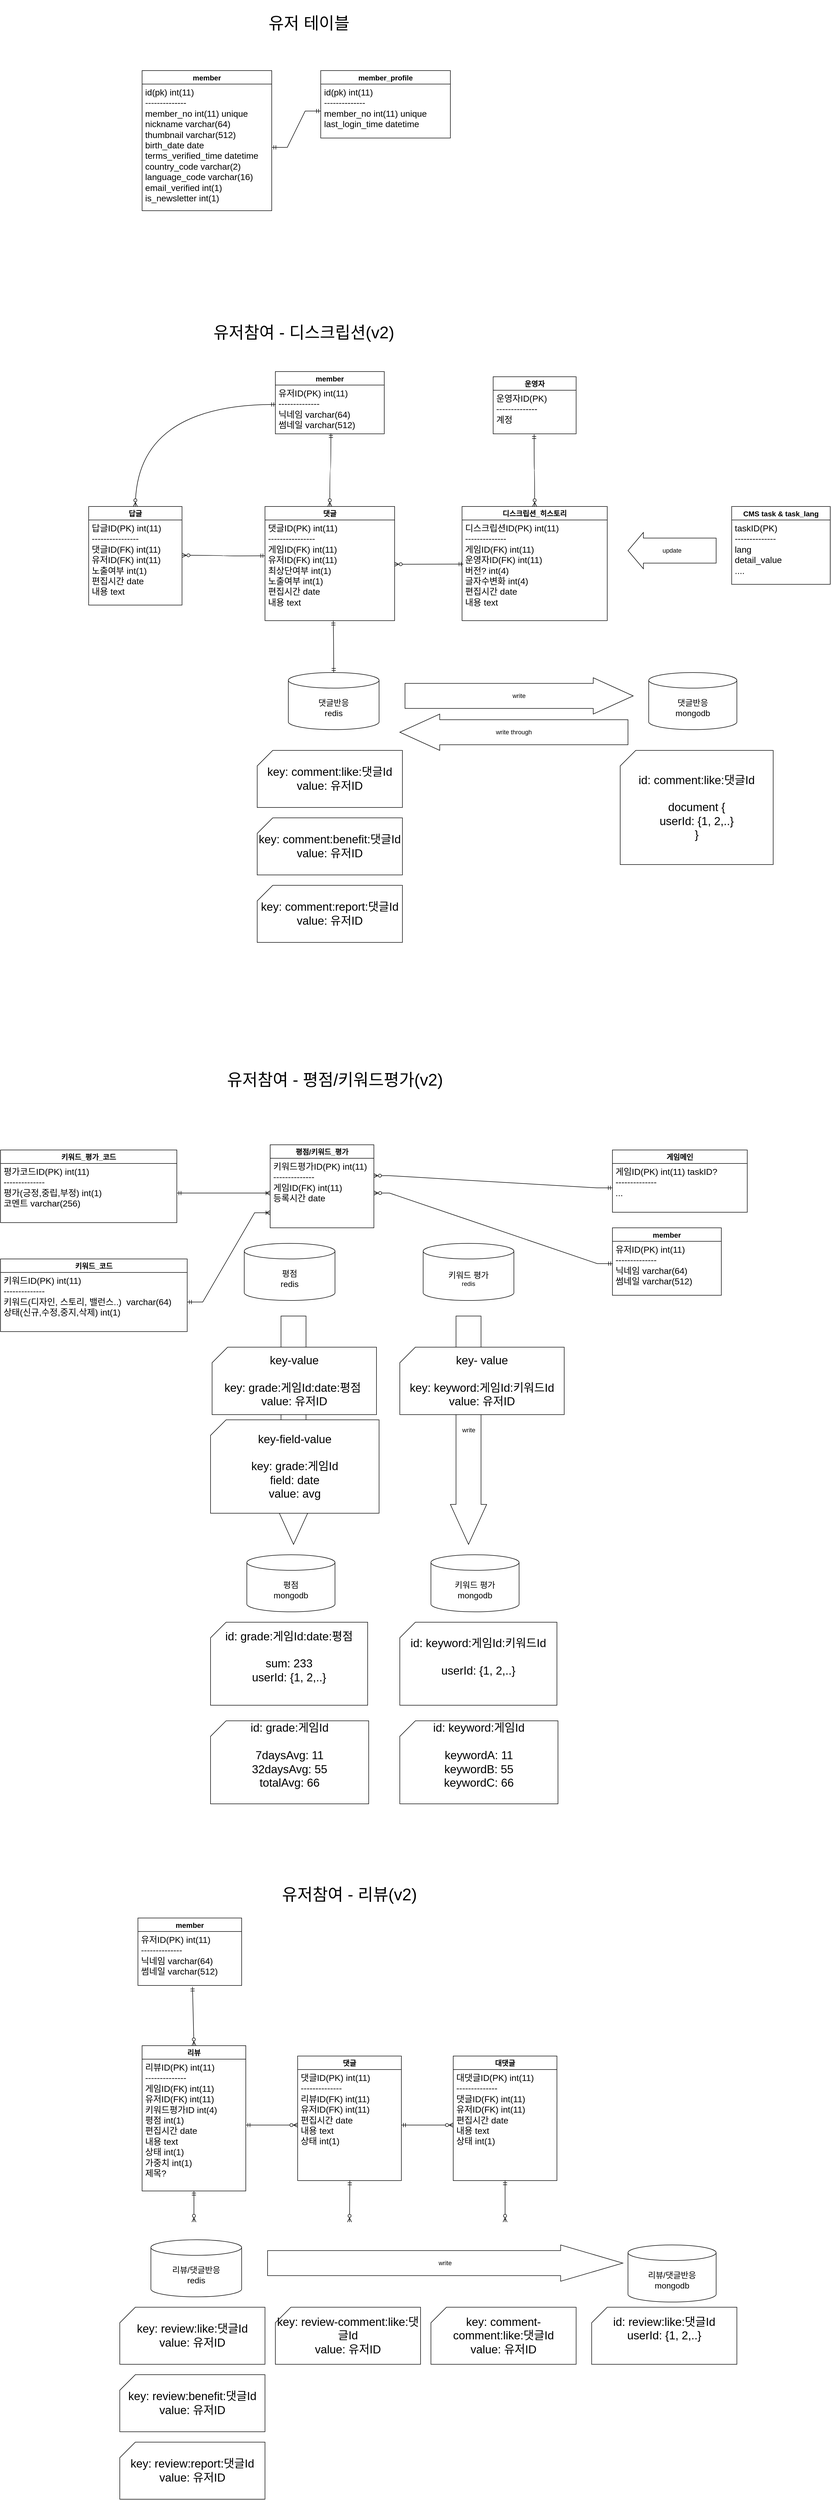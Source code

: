 <mxfile version="21.2.3" type="github">
  <diagram name="페이지-1" id="tg_u4Y_7FqLar1gnm6jB">
    <mxGraphModel dx="3341" dy="-258" grid="1" gridSize="10" guides="1" tooltips="1" connect="1" arrows="1" fold="1" page="1" pageScale="1" pageWidth="827" pageHeight="1169" math="0" shadow="0">
      <root>
        <mxCell id="0" />
        <mxCell id="1" parent="0" />
        <mxCell id="41LWJgd36wJGX9bThd_9-1" value="&lt;span style=&quot;font-size: 32px;&quot;&gt;유저참여 - 디스크립션(v2)&lt;/span&gt;" style="text;html=1;strokeColor=none;fillColor=none;align=center;verticalAlign=middle;whiteSpace=wrap;rounded=0;" vertex="1" parent="1">
          <mxGeometry x="-1240" y="2350" width="510" height="90" as="geometry" />
        </mxCell>
        <mxCell id="41LWJgd36wJGX9bThd_9-2" value="member" style="swimlane;fontStyle=1;childLayout=stackLayout;horizontal=1;startSize=26;horizontalStack=0;resizeParent=1;resizeParentMax=0;resizeLast=0;collapsible=1;marginBottom=0;align=center;fontSize=14;" vertex="1" parent="1">
          <mxGeometry x="-1040" y="2470" width="210" height="120" as="geometry" />
        </mxCell>
        <mxCell id="41LWJgd36wJGX9bThd_9-3" value="유저ID(PK) int(11)&lt;br&gt;--------------&lt;br style=&quot;font-size: 17px;&quot;&gt;닉네임 varchar(64)&lt;br style=&quot;font-size: 17px;&quot;&gt;썸네일 varchar(512)" style="text;strokeColor=none;fillColor=none;spacingLeft=4;spacingRight=4;overflow=hidden;rotatable=0;points=[[0,0.5],[1,0.5]];portConstraint=eastwest;fontSize=17;whiteSpace=wrap;html=1;verticalAlign=top;spacingTop=0;horizontal=1;" vertex="1" parent="41LWJgd36wJGX9bThd_9-2">
          <mxGeometry y="26" width="210" height="94" as="geometry" />
        </mxCell>
        <mxCell id="41LWJgd36wJGX9bThd_9-4" value="운영자" style="swimlane;fontStyle=1;childLayout=stackLayout;horizontal=1;startSize=26;horizontalStack=0;resizeParent=1;resizeParentMax=0;resizeLast=0;collapsible=1;marginBottom=0;align=center;fontSize=14;" vertex="1" parent="1">
          <mxGeometry x="-620" y="2480" width="160" height="110" as="geometry" />
        </mxCell>
        <mxCell id="41LWJgd36wJGX9bThd_9-5" value="운영자ID(PK)&lt;br&gt;--------------&lt;br&gt;계정" style="text;strokeColor=none;fillColor=none;spacingLeft=4;spacingRight=4;overflow=hidden;rotatable=0;points=[[0,0.5],[1,0.5]];portConstraint=eastwest;fontSize=17;whiteSpace=wrap;html=1;verticalAlign=top;spacingTop=0;horizontal=1;" vertex="1" parent="41LWJgd36wJGX9bThd_9-4">
          <mxGeometry y="26" width="160" height="84" as="geometry" />
        </mxCell>
        <mxCell id="41LWJgd36wJGX9bThd_9-6" value="댓글" style="swimlane;fontStyle=1;childLayout=stackLayout;horizontal=1;startSize=26;horizontalStack=0;resizeParent=1;resizeParentMax=0;resizeLast=0;collapsible=1;marginBottom=0;align=center;fontSize=14;" vertex="1" parent="1">
          <mxGeometry x="-1060" y="2730" width="250" height="220" as="geometry" />
        </mxCell>
        <mxCell id="41LWJgd36wJGX9bThd_9-7" value="댓글ID(PK) int(11)&lt;br&gt;----------------&lt;br&gt;게임ID(FK) int(11)&lt;br&gt;유저ID(FK) int(11)&lt;br&gt;최상단여부 int(1)&lt;br&gt;노출여부 int(1)&lt;br&gt;편집시간 date&lt;br&gt;내용 text" style="text;strokeColor=none;fillColor=none;spacingLeft=4;spacingRight=4;overflow=hidden;rotatable=0;points=[[0,0.5],[1,0.5]];portConstraint=eastwest;fontSize=17;whiteSpace=wrap;html=1;verticalAlign=top;spacingTop=0;horizontal=1;" vertex="1" parent="41LWJgd36wJGX9bThd_9-6">
          <mxGeometry y="26" width="250" height="194" as="geometry" />
        </mxCell>
        <mxCell id="41LWJgd36wJGX9bThd_9-8" value="디스크립션_히스토리" style="swimlane;fontStyle=1;childLayout=stackLayout;horizontal=1;startSize=26;horizontalStack=0;resizeParent=1;resizeParentMax=0;resizeLast=0;collapsible=1;marginBottom=0;align=center;fontSize=14;" vertex="1" parent="1">
          <mxGeometry x="-680" y="2730" width="280" height="220" as="geometry" />
        </mxCell>
        <mxCell id="41LWJgd36wJGX9bThd_9-9" value="디스크립션ID(PK) int(11)&lt;br&gt;--------------&lt;br&gt;게임ID(FK) int(11)&lt;br&gt;운영자ID(FK) int(11)&lt;br&gt;버전? int(4)&lt;br style=&quot;border-color: var(--border-color);&quot;&gt;글자수변화 int(4)&lt;br&gt;편집시간 date&lt;br style=&quot;border-color: var(--border-color);&quot;&gt;내용 text" style="text;strokeColor=none;fillColor=none;spacingLeft=4;spacingRight=4;overflow=hidden;rotatable=0;points=[[0,0.5],[1,0.5]];portConstraint=eastwest;fontSize=17;whiteSpace=wrap;html=1;verticalAlign=top;spacingTop=0;horizontal=1;" vertex="1" parent="41LWJgd36wJGX9bThd_9-8">
          <mxGeometry y="26" width="280" height="194" as="geometry" />
        </mxCell>
        <mxCell id="41LWJgd36wJGX9bThd_9-10" value="" style="edgeStyle=orthogonalEdgeStyle;fontSize=12;html=1;endArrow=ERzeroToMany;startArrow=ERmandOne;rounded=0;entryX=0.5;entryY=0;entryDx=0;entryDy=0;exitX=0.494;exitY=1.012;exitDx=0;exitDy=0;exitPerimeter=0;curved=1;" edge="1" parent="1" source="41LWJgd36wJGX9bThd_9-5" target="41LWJgd36wJGX9bThd_9-8">
          <mxGeometry width="100" height="100" relative="1" as="geometry">
            <mxPoint x="-940" y="2740" as="sourcePoint" />
            <mxPoint x="-840" y="2640" as="targetPoint" />
          </mxGeometry>
        </mxCell>
        <mxCell id="41LWJgd36wJGX9bThd_9-11" value="" style="edgeStyle=orthogonalEdgeStyle;fontSize=12;html=1;endArrow=ERzeroToMany;startArrow=ERmandOne;rounded=0;exitX=0.51;exitY=0.989;exitDx=0;exitDy=0;exitPerimeter=0;curved=1;" edge="1" parent="1" source="41LWJgd36wJGX9bThd_9-3" target="41LWJgd36wJGX9bThd_9-6">
          <mxGeometry width="100" height="100" relative="1" as="geometry">
            <mxPoint x="-840" y="2560" as="sourcePoint" />
            <mxPoint x="-839" y="2699" as="targetPoint" />
          </mxGeometry>
        </mxCell>
        <mxCell id="41LWJgd36wJGX9bThd_9-12" value="" style="edgeStyle=orthogonalEdgeStyle;fontSize=12;html=1;endArrow=ERzeroToMany;startArrow=ERmandOne;rounded=0;exitX=0.008;exitY=0.438;exitDx=0;exitDy=0;exitPerimeter=0;curved=1;entryX=0.999;entryY=0.44;entryDx=0;entryDy=0;entryPerimeter=0;" edge="1" parent="1" source="41LWJgd36wJGX9bThd_9-9" target="41LWJgd36wJGX9bThd_9-7">
          <mxGeometry width="100" height="100" relative="1" as="geometry">
            <mxPoint x="-923" y="2569" as="sourcePoint" />
            <mxPoint x="-925" y="2740" as="targetPoint" />
          </mxGeometry>
        </mxCell>
        <mxCell id="41LWJgd36wJGX9bThd_9-13" value="답글" style="swimlane;fontStyle=1;childLayout=stackLayout;horizontal=1;startSize=26;horizontalStack=0;resizeParent=1;resizeParentMax=0;resizeLast=0;collapsible=1;marginBottom=0;align=center;fontSize=14;" vertex="1" parent="1">
          <mxGeometry x="-1400" y="2730" width="180" height="190" as="geometry" />
        </mxCell>
        <mxCell id="41LWJgd36wJGX9bThd_9-14" value="답글ID(PK) int(11)&lt;br style=&quot;border-color: var(--border-color);&quot;&gt;----------------&lt;br&gt;댓글ID(FK) int(11)&lt;br style=&quot;border-color: var(--border-color);&quot;&gt;유저ID(FK) int(11)&lt;br style=&quot;border-color: var(--border-color);&quot;&gt;노출여부 int(1)&lt;br style=&quot;border-color: var(--border-color);&quot;&gt;편집시간 date&lt;br style=&quot;border-color: var(--border-color);&quot;&gt;내용 text" style="text;strokeColor=none;fillColor=none;spacingLeft=4;spacingRight=4;overflow=hidden;rotatable=0;points=[[0,0.5],[1,0.5]];portConstraint=eastwest;fontSize=17;whiteSpace=wrap;html=1;verticalAlign=top;spacingTop=0;horizontal=1;" vertex="1" parent="41LWJgd36wJGX9bThd_9-13">
          <mxGeometry y="26" width="180" height="164" as="geometry" />
        </mxCell>
        <mxCell id="41LWJgd36wJGX9bThd_9-15" value="" style="edgeStyle=orthogonalEdgeStyle;fontSize=12;html=1;endArrow=ERzeroToMany;startArrow=ERmandOne;rounded=0;curved=1;entryX=1.002;entryY=0.415;entryDx=0;entryDy=0;entryPerimeter=0;" edge="1" parent="1" target="41LWJgd36wJGX9bThd_9-14">
          <mxGeometry width="100" height="100" relative="1" as="geometry">
            <mxPoint x="-1060" y="2825" as="sourcePoint" />
            <mxPoint x="-1230" y="2826" as="targetPoint" />
          </mxGeometry>
        </mxCell>
        <mxCell id="41LWJgd36wJGX9bThd_9-16" value="" style="edgeStyle=orthogonalEdgeStyle;fontSize=12;html=1;endArrow=ERzeroToMany;startArrow=ERmandOne;rounded=0;exitX=0.004;exitY=0.397;exitDx=0;exitDy=0;exitPerimeter=0;curved=1;entryX=0.5;entryY=0;entryDx=0;entryDy=0;" edge="1" parent="1" source="41LWJgd36wJGX9bThd_9-3" target="41LWJgd36wJGX9bThd_9-13">
          <mxGeometry width="100" height="100" relative="1" as="geometry">
            <mxPoint x="-1150" y="2505" as="sourcePoint" />
            <mxPoint x="-1152" y="2646" as="targetPoint" />
          </mxGeometry>
        </mxCell>
        <mxCell id="41LWJgd36wJGX9bThd_9-17" value="" style="edgeStyle=orthogonalEdgeStyle;fontSize=12;html=1;endArrow=ERmandOne;startArrow=ERmandOne;rounded=0;exitX=0.5;exitY=0;exitDx=0;exitDy=0;entryX=0.527;entryY=1.003;entryDx=0;entryDy=0;entryPerimeter=0;curved=1;exitPerimeter=0;" edge="1" parent="1" source="41LWJgd36wJGX9bThd_9-18" target="41LWJgd36wJGX9bThd_9-7">
          <mxGeometry width="100" height="100" relative="1" as="geometry">
            <mxPoint x="-925" y="3045" as="sourcePoint" />
            <mxPoint x="-930" y="2965" as="targetPoint" />
          </mxGeometry>
        </mxCell>
        <mxCell id="41LWJgd36wJGX9bThd_9-18" value="&lt;font style=&quot;font-size: 16px;&quot;&gt;댓글반응&lt;br&gt;redis&lt;/font&gt;" style="shape=cylinder3;whiteSpace=wrap;html=1;boundedLbl=1;backgroundOutline=1;size=15;" vertex="1" parent="1">
          <mxGeometry x="-1015" y="3050" width="175" height="110" as="geometry" />
        </mxCell>
        <mxCell id="41LWJgd36wJGX9bThd_9-19" value="&lt;font style=&quot;font-size: 16px;&quot;&gt;댓글반응&lt;br&gt;mongodb&lt;/font&gt;" style="shape=cylinder3;whiteSpace=wrap;html=1;boundedLbl=1;backgroundOutline=1;size=15;" vertex="1" parent="1">
          <mxGeometry x="-320" y="3050" width="170" height="110" as="geometry" />
        </mxCell>
        <mxCell id="41LWJgd36wJGX9bThd_9-20" value="write" style="shape=singleArrow;whiteSpace=wrap;html=1;arrowWidth=0.689;arrowSize=0.175;" vertex="1" parent="1">
          <mxGeometry x="-790" y="3060" width="440" height="70" as="geometry" />
        </mxCell>
        <mxCell id="41LWJgd36wJGX9bThd_9-21" value="&lt;font style=&quot;font-size: 22px;&quot;&gt;key:&amp;nbsp;comment:like:댓글Id&lt;br&gt;value: 유저ID&lt;br&gt;&lt;/font&gt;" style="shape=card;whiteSpace=wrap;html=1;" vertex="1" parent="1">
          <mxGeometry x="-1075" y="3200" width="280" height="110" as="geometry" />
        </mxCell>
        <mxCell id="41LWJgd36wJGX9bThd_9-22" value="&lt;font style=&quot;font-size: 22px;&quot;&gt;key:&amp;nbsp;comment:benefit:댓글Id&lt;br&gt;value: 유저ID&lt;br&gt;&lt;/font&gt;" style="shape=card;whiteSpace=wrap;html=1;" vertex="1" parent="1">
          <mxGeometry x="-1075" y="3330" width="280" height="110" as="geometry" />
        </mxCell>
        <mxCell id="41LWJgd36wJGX9bThd_9-23" value="&lt;font style=&quot;font-size: 22px;&quot;&gt;key:&amp;nbsp;comment:report:댓글Id&lt;br&gt;value: 유저ID&lt;br&gt;&lt;/font&gt;" style="shape=card;whiteSpace=wrap;html=1;" vertex="1" parent="1">
          <mxGeometry x="-1075" y="3460" width="280" height="110" as="geometry" />
        </mxCell>
        <mxCell id="41LWJgd36wJGX9bThd_9-24" value="&lt;font style=&quot;font-size: 22px;&quot;&gt;id: comment:like:댓글Id&lt;br&gt;&lt;br&gt;document {&lt;br&gt;userId: {1, 2,..}&lt;br&gt;}&lt;br&gt;&lt;/font&gt;" style="shape=card;whiteSpace=wrap;html=1;" vertex="1" parent="1">
          <mxGeometry x="-375" y="3200" width="295" height="220" as="geometry" />
        </mxCell>
        <mxCell id="41LWJgd36wJGX9bThd_9-25" value="&lt;font style=&quot;font-size: 32px;&quot;&gt;유저참여 - 평점/키워드평가(v2)&lt;/font&gt;" style="text;html=1;strokeColor=none;fillColor=none;align=center;verticalAlign=middle;whiteSpace=wrap;rounded=0;" vertex="1" parent="1">
          <mxGeometry x="-1180" y="3790" width="510" height="90" as="geometry" />
        </mxCell>
        <mxCell id="41LWJgd36wJGX9bThd_9-26" value="게임메인" style="swimlane;fontStyle=1;childLayout=stackLayout;horizontal=1;startSize=26;horizontalStack=0;resizeParent=1;resizeParentMax=0;resizeLast=0;collapsible=1;marginBottom=0;align=center;fontSize=14;" vertex="1" parent="1">
          <mxGeometry x="-390" y="3970" width="260" height="120" as="geometry" />
        </mxCell>
        <mxCell id="41LWJgd36wJGX9bThd_9-27" value="게임ID(PK) int(11) taskID?&lt;br&gt;--------------&lt;br style=&quot;font-size: 17px;&quot;&gt;..." style="text;strokeColor=none;fillColor=none;spacingLeft=4;spacingRight=4;overflow=hidden;rotatable=0;points=[[0,0.5],[1,0.5]];portConstraint=eastwest;fontSize=17;whiteSpace=wrap;html=1;verticalAlign=top;spacingTop=0;horizontal=1;" vertex="1" parent="41LWJgd36wJGX9bThd_9-26">
          <mxGeometry y="26" width="260" height="94" as="geometry" />
        </mxCell>
        <mxCell id="41LWJgd36wJGX9bThd_9-28" value="평점/키워드_평가" style="swimlane;fontStyle=1;childLayout=stackLayout;horizontal=1;startSize=26;horizontalStack=0;resizeParent=1;resizeParentMax=0;resizeLast=0;collapsible=1;marginBottom=0;align=center;fontSize=14;" vertex="1" parent="1">
          <mxGeometry x="-1050" y="3960" width="200" height="160" as="geometry" />
        </mxCell>
        <mxCell id="41LWJgd36wJGX9bThd_9-29" value="키워드평가ID(PK) int(11)&lt;br&gt;--------------&lt;br&gt;게임ID(FK) int(11)&lt;br&gt;등록시간 date" style="text;strokeColor=none;fillColor=none;spacingLeft=4;spacingRight=4;overflow=hidden;rotatable=0;points=[[0,0.5],[1,0.5]];portConstraint=eastwest;fontSize=17;whiteSpace=wrap;html=1;verticalAlign=top;spacingTop=0;horizontal=1;" vertex="1" parent="41LWJgd36wJGX9bThd_9-28">
          <mxGeometry y="26" width="200" height="134" as="geometry" />
        </mxCell>
        <mxCell id="41LWJgd36wJGX9bThd_9-30" value="키워드_코드" style="swimlane;fontStyle=1;childLayout=stackLayout;horizontal=1;startSize=26;horizontalStack=0;resizeParent=1;resizeParentMax=0;resizeLast=0;collapsible=1;marginBottom=0;align=center;fontSize=14;" vertex="1" parent="1">
          <mxGeometry x="-1570" y="4180" width="360" height="140" as="geometry" />
        </mxCell>
        <mxCell id="41LWJgd36wJGX9bThd_9-31" value="키워드ID(PK) int(11)&lt;br&gt;--------------&lt;br&gt;키워드(디자인, 스토리, 밸런스..)&amp;nbsp; varchar(64)&lt;br&gt;상태(신규,수정,중지,삭제) int(1)" style="text;strokeColor=none;fillColor=none;spacingLeft=4;spacingRight=4;overflow=hidden;rotatable=0;points=[[0,0.5],[1,0.5]];portConstraint=eastwest;fontSize=17;whiteSpace=wrap;html=1;verticalAlign=top;spacingTop=0;horizontal=1;" vertex="1" parent="41LWJgd36wJGX9bThd_9-30">
          <mxGeometry y="26" width="360" height="114" as="geometry" />
        </mxCell>
        <mxCell id="41LWJgd36wJGX9bThd_9-32" value="키워드_평가_코드" style="swimlane;fontStyle=1;childLayout=stackLayout;horizontal=1;startSize=26;horizontalStack=0;resizeParent=1;resizeParentMax=0;resizeLast=0;collapsible=1;marginBottom=0;align=center;fontSize=14;" vertex="1" parent="1">
          <mxGeometry x="-1570" y="3970" width="340" height="140" as="geometry" />
        </mxCell>
        <mxCell id="41LWJgd36wJGX9bThd_9-33" value="평가코드ID(PK) int(11)&lt;br&gt;--------------&lt;br&gt;평가(긍정,중립,부정) int(1)&lt;br&gt;코멘트 varchar(256)" style="text;strokeColor=none;fillColor=none;spacingLeft=4;spacingRight=4;overflow=hidden;rotatable=0;points=[[0,0.5],[1,0.5]];portConstraint=eastwest;fontSize=17;whiteSpace=wrap;html=1;verticalAlign=top;spacingTop=0;horizontal=1;" vertex="1" parent="41LWJgd36wJGX9bThd_9-32">
          <mxGeometry y="26" width="340" height="114" as="geometry" />
        </mxCell>
        <mxCell id="41LWJgd36wJGX9bThd_9-34" value="" style="edgeStyle=entityRelationEdgeStyle;fontSize=12;html=1;endArrow=ERzeroToMany;startArrow=ERmandOne;rounded=0;entryX=0.998;entryY=0.25;entryDx=0;entryDy=0;entryPerimeter=0;" edge="1" parent="1" source="41LWJgd36wJGX9bThd_9-27" target="41LWJgd36wJGX9bThd_9-29">
          <mxGeometry width="100" height="100" relative="1" as="geometry">
            <mxPoint x="-1000" y="4140" as="sourcePoint" />
            <mxPoint x="-900" y="4040" as="targetPoint" />
          </mxGeometry>
        </mxCell>
        <mxCell id="41LWJgd36wJGX9bThd_9-35" value="" style="edgeStyle=entityRelationEdgeStyle;fontSize=12;html=1;endArrow=ERoneToMany;startArrow=ERmandOne;rounded=0;entryX=0;entryY=0.5;entryDx=0;entryDy=0;" edge="1" parent="1" source="41LWJgd36wJGX9bThd_9-33" target="41LWJgd36wJGX9bThd_9-29">
          <mxGeometry width="100" height="100" relative="1" as="geometry">
            <mxPoint x="-1000" y="4140" as="sourcePoint" />
            <mxPoint x="-900" y="4040" as="targetPoint" />
          </mxGeometry>
        </mxCell>
        <mxCell id="41LWJgd36wJGX9bThd_9-36" value="" style="edgeStyle=entityRelationEdgeStyle;fontSize=12;html=1;endArrow=ERoneToMany;startArrow=ERmandOne;rounded=0;exitX=1;exitY=0.5;exitDx=0;exitDy=0;" edge="1" parent="1" source="41LWJgd36wJGX9bThd_9-31">
          <mxGeometry width="100" height="100" relative="1" as="geometry">
            <mxPoint x="-1150" y="4063" as="sourcePoint" />
            <mxPoint x="-1050" y="4091" as="targetPoint" />
          </mxGeometry>
        </mxCell>
        <mxCell id="41LWJgd36wJGX9bThd_9-37" value="&lt;span style=&quot;font-size: 16px;&quot;&gt;평점&lt;br&gt;redis&lt;br&gt;&lt;/span&gt;" style="shape=cylinder3;whiteSpace=wrap;html=1;boundedLbl=1;backgroundOutline=1;size=15;" vertex="1" parent="1">
          <mxGeometry x="-1100" y="4150" width="175" height="110" as="geometry" />
        </mxCell>
        <mxCell id="41LWJgd36wJGX9bThd_9-38" value="&lt;font style=&quot;font-size: 16px;&quot;&gt;평점&lt;br&gt;mongodb&lt;/font&gt;" style="shape=cylinder3;whiteSpace=wrap;html=1;boundedLbl=1;backgroundOutline=1;size=15;" vertex="1" parent="1">
          <mxGeometry x="-1095" y="4750" width="170" height="110" as="geometry" />
        </mxCell>
        <mxCell id="41LWJgd36wJGX9bThd_9-39" value="&lt;font style=&quot;font-size: 22px;&quot;&gt;id: grade:게임Id:date:평점&lt;br&gt;&lt;br&gt;sum: 233&lt;br&gt;userId: {1, 2,..}&lt;br&gt;&lt;br&gt;&lt;/font&gt;" style="shape=card;whiteSpace=wrap;html=1;" vertex="1" parent="1">
          <mxGeometry x="-1165" y="4880" width="303" height="160" as="geometry" />
        </mxCell>
        <mxCell id="41LWJgd36wJGX9bThd_9-40" value="member" style="swimlane;fontStyle=1;childLayout=stackLayout;horizontal=1;startSize=26;horizontalStack=0;resizeParent=1;resizeParentMax=0;resizeLast=0;collapsible=1;marginBottom=0;align=center;fontSize=14;" vertex="1" parent="1">
          <mxGeometry x="-390" y="4120" width="210" height="130" as="geometry" />
        </mxCell>
        <mxCell id="41LWJgd36wJGX9bThd_9-41" value="유저ID(PK) int(11)&lt;br&gt;--------------&lt;br style=&quot;font-size: 17px;&quot;&gt;닉네임 varchar(64)&lt;br style=&quot;font-size: 17px;&quot;&gt;썸네일 varchar(512)" style="text;strokeColor=none;fillColor=none;spacingLeft=4;spacingRight=4;overflow=hidden;rotatable=0;points=[[0,0.5],[1,0.5]];portConstraint=eastwest;fontSize=17;whiteSpace=wrap;html=1;verticalAlign=top;spacingTop=0;horizontal=1;" vertex="1" parent="41LWJgd36wJGX9bThd_9-40">
          <mxGeometry y="26" width="210" height="104" as="geometry" />
        </mxCell>
        <mxCell id="41LWJgd36wJGX9bThd_9-42" value="write" style="shape=singleArrow;whiteSpace=wrap;html=1;arrowWidth=0.689;arrowSize=0.175;direction=south;" vertex="1" parent="1">
          <mxGeometry x="-1040" y="4290" width="70" height="440" as="geometry" />
        </mxCell>
        <mxCell id="41LWJgd36wJGX9bThd_9-43" value="&lt;font style=&quot;font-size: 22px;&quot;&gt;key-value&lt;br&gt;&lt;br&gt;key:&amp;nbsp;grade:게임Id:date:평점&amp;nbsp;&lt;br&gt;value: 유저ID&lt;br&gt;&lt;/font&gt;" style="shape=card;whiteSpace=wrap;html=1;" vertex="1" parent="1">
          <mxGeometry x="-1162" y="4350" width="317" height="130" as="geometry" />
        </mxCell>
        <mxCell id="41LWJgd36wJGX9bThd_9-44" value="&lt;font style=&quot;font-size: 22px;&quot;&gt;key-field-value&lt;br&gt;&lt;br&gt;key:&amp;nbsp;grade:게임Id&lt;br&gt;field: date &lt;br&gt;value: avg&lt;br&gt;&lt;/font&gt;" style="shape=card;whiteSpace=wrap;html=1;" vertex="1" parent="1">
          <mxGeometry x="-1165" y="4490" width="325" height="180" as="geometry" />
        </mxCell>
        <mxCell id="41LWJgd36wJGX9bThd_9-45" value="&lt;font style=&quot;font-size: 22px;&quot;&gt;id: grade:게임Id&lt;br&gt;&lt;br&gt;7daysAvg: 11&lt;br&gt;32daysAvg: 55&lt;br&gt;totalAvg: 66&lt;br&gt;&lt;br&gt;&lt;/font&gt;" style="shape=card;whiteSpace=wrap;html=1;" vertex="1" parent="1">
          <mxGeometry x="-1165" y="5070" width="305" height="160" as="geometry" />
        </mxCell>
        <mxCell id="41LWJgd36wJGX9bThd_9-46" value="" style="edgeStyle=entityRelationEdgeStyle;fontSize=12;html=1;endArrow=ERzeroToMany;startArrow=ERmandOne;rounded=0;entryX=1;entryY=0.5;entryDx=0;entryDy=0;exitX=0.003;exitY=0.413;exitDx=0;exitDy=0;exitPerimeter=0;" edge="1" parent="1" source="41LWJgd36wJGX9bThd_9-41" target="41LWJgd36wJGX9bThd_9-29">
          <mxGeometry width="100" height="100" relative="1" as="geometry">
            <mxPoint x="-350" y="4170" as="sourcePoint" />
            <mxPoint x="-810" y="4180" as="targetPoint" />
          </mxGeometry>
        </mxCell>
        <mxCell id="41LWJgd36wJGX9bThd_9-47" value="&lt;span style=&quot;font-size: 16px;&quot;&gt;키워드 평가&lt;br&gt;&lt;/span&gt;redis" style="shape=cylinder3;whiteSpace=wrap;html=1;boundedLbl=1;backgroundOutline=1;size=15;" vertex="1" parent="1">
          <mxGeometry x="-755" y="4150" width="175" height="110" as="geometry" />
        </mxCell>
        <mxCell id="41LWJgd36wJGX9bThd_9-48" value="write" style="shape=singleArrow;whiteSpace=wrap;html=1;arrowWidth=0.689;arrowSize=0.175;direction=south;" vertex="1" parent="1">
          <mxGeometry x="-702.5" y="4290" width="70" height="440" as="geometry" />
        </mxCell>
        <mxCell id="41LWJgd36wJGX9bThd_9-49" value="&lt;font style=&quot;font-size: 22px;&quot;&gt;key- value&lt;br&gt;&lt;br&gt;key:&amp;nbsp;keyword:게임Id:키워드Id&lt;br&gt;value: 유저ID&lt;br&gt;&lt;/font&gt;" style="shape=card;whiteSpace=wrap;html=1;" vertex="1" parent="1">
          <mxGeometry x="-800" y="4350" width="317" height="130" as="geometry" />
        </mxCell>
        <mxCell id="41LWJgd36wJGX9bThd_9-50" value="&lt;font style=&quot;font-size: 16px;&quot;&gt;키워드 평가&lt;br&gt;mongodb&lt;/font&gt;" style="shape=cylinder3;whiteSpace=wrap;html=1;boundedLbl=1;backgroundOutline=1;size=15;" vertex="1" parent="1">
          <mxGeometry x="-740" y="4750" width="170" height="110" as="geometry" />
        </mxCell>
        <mxCell id="41LWJgd36wJGX9bThd_9-51" value="&lt;font style=&quot;font-size: 22px;&quot;&gt;id: keyword:게임Id:키워드Id&lt;br&gt;&lt;br&gt;userId: {1, 2,..}&lt;br&gt;&lt;br&gt;&lt;/font&gt;" style="shape=card;whiteSpace=wrap;html=1;" vertex="1" parent="1">
          <mxGeometry x="-800" y="4880" width="303" height="160" as="geometry" />
        </mxCell>
        <mxCell id="41LWJgd36wJGX9bThd_9-52" value="&lt;font style=&quot;font-size: 22px;&quot;&gt;id: keyword:게임Id&lt;br&gt;&lt;br&gt;keywordA: 11&lt;br&gt;keywordB: 55&lt;br&gt;keywordC: 66&lt;br&gt;&lt;br&gt;&lt;/font&gt;" style="shape=card;whiteSpace=wrap;html=1;" vertex="1" parent="1">
          <mxGeometry x="-800" y="5070" width="305" height="160" as="geometry" />
        </mxCell>
        <mxCell id="41LWJgd36wJGX9bThd_9-53" value="&lt;font style=&quot;font-size: 32px;&quot;&gt;유저참여 - 리뷰(v2)&lt;/font&gt;" style="text;html=1;strokeColor=none;fillColor=none;align=center;verticalAlign=middle;whiteSpace=wrap;rounded=0;" vertex="1" parent="1">
          <mxGeometry x="-1152" y="5360" width="510" height="90" as="geometry" />
        </mxCell>
        <mxCell id="41LWJgd36wJGX9bThd_9-54" value="member" style="swimlane;fontStyle=1;childLayout=stackLayout;horizontal=1;startSize=26;horizontalStack=0;resizeParent=1;resizeParentMax=0;resizeLast=0;collapsible=1;marginBottom=0;align=center;fontSize=14;" vertex="1" parent="1">
          <mxGeometry x="-1305" y="5450" width="200" height="130" as="geometry" />
        </mxCell>
        <mxCell id="41LWJgd36wJGX9bThd_9-55" value="유저ID(PK) int(11)&lt;br&gt;--------------&lt;br style=&quot;font-size: 17px;&quot;&gt;닉네임 varchar(64)&lt;br style=&quot;font-size: 17px;&quot;&gt;썸네일 varchar(512)" style="text;strokeColor=none;fillColor=none;spacingLeft=4;spacingRight=4;overflow=hidden;rotatable=0;points=[[0,0.5],[1,0.5]];portConstraint=eastwest;fontSize=17;whiteSpace=wrap;html=1;verticalAlign=top;spacingTop=0;horizontal=1;" vertex="1" parent="41LWJgd36wJGX9bThd_9-54">
          <mxGeometry y="26" width="200" height="104" as="geometry" />
        </mxCell>
        <mxCell id="41LWJgd36wJGX9bThd_9-56" value="리뷰" style="swimlane;fontStyle=1;childLayout=stackLayout;horizontal=1;startSize=26;horizontalStack=0;resizeParent=1;resizeParentMax=0;resizeLast=0;collapsible=1;marginBottom=0;align=center;fontSize=14;" vertex="1" parent="1">
          <mxGeometry x="-1297" y="5696" width="200" height="280" as="geometry" />
        </mxCell>
        <mxCell id="41LWJgd36wJGX9bThd_9-57" value="리뷰ID(PK) int(11)&lt;br&gt;--------------&lt;br&gt;게임ID(FK) int(11)&lt;br&gt;유저ID(FK) int(11)&lt;br&gt;키워드평가ID int(4)&lt;br&gt;평점 int(1)&lt;br&gt;편집시간 date&lt;br&gt;내용 text&lt;br&gt;상태 int(1)&lt;br&gt;가중치 int(1)&lt;br&gt;제목?" style="text;strokeColor=none;fillColor=none;spacingLeft=4;spacingRight=4;overflow=hidden;rotatable=0;points=[[0,0.5],[1,0.5]];portConstraint=eastwest;fontSize=17;whiteSpace=wrap;html=1;verticalAlign=top;spacingTop=0;horizontal=1;" vertex="1" parent="41LWJgd36wJGX9bThd_9-56">
          <mxGeometry y="26" width="200" height="254" as="geometry" />
        </mxCell>
        <mxCell id="41LWJgd36wJGX9bThd_9-58" value="댓글" style="swimlane;fontStyle=1;childLayout=stackLayout;horizontal=1;startSize=26;horizontalStack=0;resizeParent=1;resizeParentMax=0;resizeLast=0;collapsible=1;marginBottom=0;align=center;fontSize=14;" vertex="1" parent="1">
          <mxGeometry x="-997" y="5716" width="200" height="240" as="geometry" />
        </mxCell>
        <mxCell id="41LWJgd36wJGX9bThd_9-59" value="댓글ID(PK) int(11)&lt;br&gt;--------------&lt;br&gt;리뷰ID(FK) int(11)&lt;br&gt;유저ID(FK) int(11)&lt;br&gt;편집시간 date&lt;br&gt;내용 text&lt;br&gt;상태 int(1)" style="text;strokeColor=none;fillColor=none;spacingLeft=4;spacingRight=4;overflow=hidden;rotatable=0;points=[[0,0.5],[1,0.5]];portConstraint=eastwest;fontSize=17;whiteSpace=wrap;html=1;verticalAlign=top;spacingTop=0;horizontal=1;" vertex="1" parent="41LWJgd36wJGX9bThd_9-58">
          <mxGeometry y="26" width="200" height="214" as="geometry" />
        </mxCell>
        <mxCell id="41LWJgd36wJGX9bThd_9-60" value="대댓글" style="swimlane;fontStyle=1;childLayout=stackLayout;horizontal=1;startSize=26;horizontalStack=0;resizeParent=1;resizeParentMax=0;resizeLast=0;collapsible=1;marginBottom=0;align=center;fontSize=14;" vertex="1" parent="1">
          <mxGeometry x="-697" y="5716" width="200" height="240" as="geometry" />
        </mxCell>
        <mxCell id="41LWJgd36wJGX9bThd_9-61" value="대댓글ID(PK) int(11)&lt;br&gt;--------------&lt;br&gt;댓글ID(FK) int(11)&lt;br&gt;유저ID(FK) int(11)&lt;br&gt;편집시간 date&lt;br&gt;내용 text&lt;br&gt;상태 int(1)" style="text;strokeColor=none;fillColor=none;spacingLeft=4;spacingRight=4;overflow=hidden;rotatable=0;points=[[0,0.5],[1,0.5]];portConstraint=eastwest;fontSize=17;whiteSpace=wrap;html=1;verticalAlign=top;spacingTop=0;horizontal=1;" vertex="1" parent="41LWJgd36wJGX9bThd_9-60">
          <mxGeometry y="26" width="200" height="214" as="geometry" />
        </mxCell>
        <mxCell id="41LWJgd36wJGX9bThd_9-62" value="" style="fontSize=12;html=1;endArrow=ERzeroToMany;startArrow=ERmandOne;rounded=0;entryX=0.5;entryY=0;entryDx=0;entryDy=0;exitX=0.526;exitY=1.026;exitDx=0;exitDy=0;exitPerimeter=0;" edge="1" parent="1" target="41LWJgd36wJGX9bThd_9-56" source="41LWJgd36wJGX9bThd_9-55">
          <mxGeometry width="100" height="100" relative="1" as="geometry">
            <mxPoint x="-1197" y="5630" as="sourcePoint" />
            <mxPoint x="-1293.5" y="5522.004" as="targetPoint" />
          </mxGeometry>
        </mxCell>
        <mxCell id="41LWJgd36wJGX9bThd_9-63" value="" style="fontSize=12;html=1;endArrow=ERzeroToMany;startArrow=ERmandOne;rounded=0;entryX=0;entryY=0.5;entryDx=0;entryDy=0;exitX=1;exitY=0.5;exitDx=0;exitDy=0;" edge="1" parent="1" source="41LWJgd36wJGX9bThd_9-57" target="41LWJgd36wJGX9bThd_9-59">
          <mxGeometry width="100" height="100" relative="1" as="geometry">
            <mxPoint x="-1187" y="5640" as="sourcePoint" />
            <mxPoint x="-1187" y="5726" as="targetPoint" />
          </mxGeometry>
        </mxCell>
        <mxCell id="41LWJgd36wJGX9bThd_9-64" value="" style="fontSize=12;html=1;endArrow=ERzeroToMany;startArrow=ERmandOne;rounded=0;entryX=0;entryY=0.5;entryDx=0;entryDy=0;exitX=1;exitY=0.5;exitDx=0;exitDy=0;" edge="1" parent="1" source="41LWJgd36wJGX9bThd_9-59" target="41LWJgd36wJGX9bThd_9-61">
          <mxGeometry width="100" height="100" relative="1" as="geometry">
            <mxPoint x="-1087" y="5859" as="sourcePoint" />
            <mxPoint x="-987" y="5859" as="targetPoint" />
          </mxGeometry>
        </mxCell>
        <mxCell id="41LWJgd36wJGX9bThd_9-65" value="" style="fontSize=12;html=1;endArrow=ERzeroToMany;startArrow=ERmandOne;rounded=0;" edge="1" parent="1" source="41LWJgd36wJGX9bThd_9-57">
          <mxGeometry width="100" height="100" relative="1" as="geometry">
            <mxPoint x="-1197" y="5960" as="sourcePoint" />
            <mxPoint x="-1197" y="6036" as="targetPoint" />
          </mxGeometry>
        </mxCell>
        <mxCell id="41LWJgd36wJGX9bThd_9-66" value="" style="fontSize=12;html=1;endArrow=ERzeroToMany;startArrow=ERmandOne;rounded=0;exitX=0.503;exitY=1.001;exitDx=0;exitDy=0;exitPerimeter=0;entryX=0.5;entryY=0;entryDx=0;entryDy=0;" edge="1" parent="1" source="41LWJgd36wJGX9bThd_9-59">
          <mxGeometry width="100" height="100" relative="1" as="geometry">
            <mxPoint x="-1187" y="5966" as="sourcePoint" />
            <mxPoint x="-897" y="6036" as="targetPoint" />
          </mxGeometry>
        </mxCell>
        <mxCell id="41LWJgd36wJGX9bThd_9-67" value="" style="fontSize=12;html=1;endArrow=ERzeroToMany;startArrow=ERmandOne;rounded=0;entryX=0.5;entryY=0;entryDx=0;entryDy=0;" edge="1" parent="1" source="41LWJgd36wJGX9bThd_9-61">
          <mxGeometry width="100" height="100" relative="1" as="geometry">
            <mxPoint x="-886" y="5966" as="sourcePoint" />
            <mxPoint x="-597" y="6036" as="targetPoint" />
          </mxGeometry>
        </mxCell>
        <mxCell id="41LWJgd36wJGX9bThd_9-68" value="&lt;font style=&quot;font-size: 16px;&quot;&gt;리뷰/댓글반응&lt;br&gt;redis&lt;/font&gt;" style="shape=cylinder3;whiteSpace=wrap;html=1;boundedLbl=1;backgroundOutline=1;size=15;" vertex="1" parent="1">
          <mxGeometry x="-1280" y="6070" width="175" height="110" as="geometry" />
        </mxCell>
        <mxCell id="41LWJgd36wJGX9bThd_9-69" value="&lt;font style=&quot;font-size: 16px;&quot;&gt;리뷰/댓글반응&lt;br&gt;mongodb&lt;/font&gt;" style="shape=cylinder3;whiteSpace=wrap;html=1;boundedLbl=1;backgroundOutline=1;size=15;" vertex="1" parent="1">
          <mxGeometry x="-360" y="6080" width="170" height="110" as="geometry" />
        </mxCell>
        <mxCell id="41LWJgd36wJGX9bThd_9-70" value="write" style="shape=singleArrow;whiteSpace=wrap;html=1;arrowWidth=0.689;arrowSize=0.175;" vertex="1" parent="1">
          <mxGeometry x="-1055" y="6080" width="685" height="70" as="geometry" />
        </mxCell>
        <mxCell id="41LWJgd36wJGX9bThd_9-71" value="&lt;font style=&quot;font-size: 22px;&quot;&gt;key: review:like:댓글Id&lt;br&gt;value: 유저ID&lt;br&gt;&lt;/font&gt;" style="shape=card;whiteSpace=wrap;html=1;" vertex="1" parent="1">
          <mxGeometry x="-1340" y="6200" width="280" height="110" as="geometry" />
        </mxCell>
        <mxCell id="41LWJgd36wJGX9bThd_9-72" value="&lt;font style=&quot;font-size: 22px;&quot;&gt;key: review:benefit:댓글Id&lt;br&gt;value: 유저ID&lt;br&gt;&lt;/font&gt;" style="shape=card;whiteSpace=wrap;html=1;" vertex="1" parent="1">
          <mxGeometry x="-1340" y="6330" width="280" height="110" as="geometry" />
        </mxCell>
        <mxCell id="41LWJgd36wJGX9bThd_9-73" value="&lt;font style=&quot;font-size: 22px;&quot;&gt;key: review:report:댓글Id&lt;br&gt;value: 유저ID&lt;br&gt;&lt;/font&gt;" style="shape=card;whiteSpace=wrap;html=1;" vertex="1" parent="1">
          <mxGeometry x="-1340" y="6460" width="280" height="110" as="geometry" />
        </mxCell>
        <mxCell id="41LWJgd36wJGX9bThd_9-74" value="&lt;font style=&quot;font-size: 22px;&quot;&gt;id: review:like:댓글Id&lt;br&gt;userId: {1, 2,..}&lt;br&gt;&lt;br&gt;&lt;/font&gt;" style="shape=card;whiteSpace=wrap;html=1;" vertex="1" parent="1">
          <mxGeometry x="-430" y="6200" width="280" height="110" as="geometry" />
        </mxCell>
        <mxCell id="41LWJgd36wJGX9bThd_9-75" value="write through" style="shape=singleArrow;whiteSpace=wrap;html=1;arrowWidth=0.689;arrowSize=0.175;direction=west;" vertex="1" parent="1">
          <mxGeometry x="-800" y="3130" width="440" height="70" as="geometry" />
        </mxCell>
        <mxCell id="41LWJgd36wJGX9bThd_9-76" value="&lt;font style=&quot;font-size: 22px;&quot;&gt;key: review-comment:like:댓글Id&lt;br&gt;value: 유저ID&lt;br&gt;&lt;/font&gt;" style="shape=card;whiteSpace=wrap;html=1;" vertex="1" parent="1">
          <mxGeometry x="-1040" y="6200" width="280" height="110" as="geometry" />
        </mxCell>
        <mxCell id="41LWJgd36wJGX9bThd_9-77" value="&lt;font style=&quot;font-size: 22px;&quot;&gt;key: comment-comment:like:댓글Id&lt;br&gt;value: 유저ID&lt;br&gt;&lt;/font&gt;" style="shape=card;whiteSpace=wrap;html=1;" vertex="1" parent="1">
          <mxGeometry x="-740" y="6200" width="280" height="110" as="geometry" />
        </mxCell>
        <mxCell id="41LWJgd36wJGX9bThd_9-78" value="CMS task &amp; task_lang" style="swimlane;fontStyle=1;childLayout=stackLayout;horizontal=1;startSize=26;horizontalStack=0;resizeParent=1;resizeParentMax=0;resizeLast=0;collapsible=1;marginBottom=0;align=center;fontSize=14;" vertex="1" parent="1">
          <mxGeometry x="-160" y="2730" width="190" height="150" as="geometry" />
        </mxCell>
        <mxCell id="41LWJgd36wJGX9bThd_9-79" value="taskID(PK)&lt;br&gt;--------------&lt;br&gt;lang&lt;br&gt;detail_value&lt;br&gt;...." style="text;strokeColor=none;fillColor=none;spacingLeft=4;spacingRight=4;overflow=hidden;rotatable=0;points=[[0,0.5],[1,0.5]];portConstraint=eastwest;fontSize=17;whiteSpace=wrap;html=1;verticalAlign=top;spacingTop=0;horizontal=1;" vertex="1" parent="41LWJgd36wJGX9bThd_9-78">
          <mxGeometry y="26" width="190" height="124" as="geometry" />
        </mxCell>
        <mxCell id="41LWJgd36wJGX9bThd_9-81" value="update" style="shape=singleArrow;whiteSpace=wrap;html=1;arrowWidth=0.689;arrowSize=0.175;direction=west;" vertex="1" parent="1">
          <mxGeometry x="-360" y="2780" width="170" height="70" as="geometry" />
        </mxCell>
        <mxCell id="41LWJgd36wJGX9bThd_9-86" value="&lt;span style=&quot;font-size: 32px;&quot;&gt;유저 테이블&lt;/span&gt;" style="text;html=1;strokeColor=none;fillColor=none;align=center;verticalAlign=middle;whiteSpace=wrap;rounded=0;" vertex="1" parent="1">
          <mxGeometry x="-1230" y="1754" width="510" height="90" as="geometry" />
        </mxCell>
        <mxCell id="41LWJgd36wJGX9bThd_9-87" value="member" style="swimlane;fontStyle=1;childLayout=stackLayout;horizontal=1;startSize=26;horizontalStack=0;resizeParent=1;resizeParentMax=0;resizeLast=0;collapsible=1;marginBottom=0;align=center;fontSize=14;" vertex="1" parent="1">
          <mxGeometry x="-1297" y="1890" width="250" height="270" as="geometry" />
        </mxCell>
        <mxCell id="41LWJgd36wJGX9bThd_9-88" value="id(pk) int(11)&lt;br&gt;--------------&lt;br style=&quot;font-size: 17px;&quot;&gt;member_no int(11) unique&lt;br style=&quot;font-size: 17px;&quot;&gt;nickname varchar(64)&lt;br&gt;thumbnail varchar(512)&lt;br&gt;birth_date date&lt;br&gt;terms_verified_time datetime&lt;br&gt;country_code varchar(2)&lt;br&gt;language_code varchar(16)&lt;br&gt;email_verified int(1)&lt;br&gt;is_newsletter int(1)&lt;br&gt;" style="text;strokeColor=none;fillColor=none;spacingLeft=4;spacingRight=4;overflow=hidden;rotatable=0;points=[[0,0.5],[1,0.5]];portConstraint=eastwest;fontSize=17;whiteSpace=wrap;html=1;verticalAlign=top;spacingTop=0;horizontal=1;" vertex="1" parent="41LWJgd36wJGX9bThd_9-87">
          <mxGeometry y="26" width="250" height="244" as="geometry" />
        </mxCell>
        <mxCell id="41LWJgd36wJGX9bThd_9-89" value="member_profile" style="swimlane;fontStyle=1;childLayout=stackLayout;horizontal=1;startSize=26;horizontalStack=0;resizeParent=1;resizeParentMax=0;resizeLast=0;collapsible=1;marginBottom=0;align=center;fontSize=14;" vertex="1" parent="1">
          <mxGeometry x="-952.5" y="1890" width="250" height="130" as="geometry" />
        </mxCell>
        <mxCell id="41LWJgd36wJGX9bThd_9-90" value="id(pk) int(11)&lt;br&gt;--------------&lt;br style=&quot;font-size: 17px;&quot;&gt;member_no int(11) unique&lt;br style=&quot;font-size: 17px;&quot;&gt;last_login_time datetime" style="text;strokeColor=none;fillColor=none;spacingLeft=4;spacingRight=4;overflow=hidden;rotatable=0;points=[[0,0.5],[1,0.5]];portConstraint=eastwest;fontSize=17;whiteSpace=wrap;html=1;verticalAlign=top;spacingTop=0;horizontal=1;" vertex="1" parent="41LWJgd36wJGX9bThd_9-89">
          <mxGeometry y="26" width="250" height="104" as="geometry" />
        </mxCell>
        <mxCell id="41LWJgd36wJGX9bThd_9-91" value="" style="edgeStyle=entityRelationEdgeStyle;fontSize=12;html=1;endArrow=ERmandOne;startArrow=ERmandOne;rounded=0;exitX=1;exitY=0.5;exitDx=0;exitDy=0;entryX=0;entryY=0.5;entryDx=0;entryDy=0;" edge="1" parent="1" source="41LWJgd36wJGX9bThd_9-88" target="41LWJgd36wJGX9bThd_9-90">
          <mxGeometry width="100" height="100" relative="1" as="geometry">
            <mxPoint x="-960" y="1990" as="sourcePoint" />
            <mxPoint x="-860" y="1890" as="targetPoint" />
          </mxGeometry>
        </mxCell>
      </root>
    </mxGraphModel>
  </diagram>
</mxfile>
